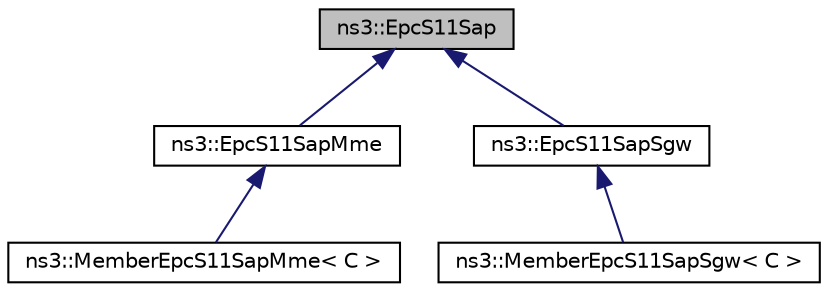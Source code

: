 digraph "ns3::EpcS11Sap"
{
 // LATEX_PDF_SIZE
  edge [fontname="Helvetica",fontsize="10",labelfontname="Helvetica",labelfontsize="10"];
  node [fontname="Helvetica",fontsize="10",shape=record];
  Node1 [label="ns3::EpcS11Sap",height=0.2,width=0.4,color="black", fillcolor="grey75", style="filled", fontcolor="black",tooltip="EpcS11Sap."];
  Node1 -> Node2 [dir="back",color="midnightblue",fontsize="10",style="solid",fontname="Helvetica"];
  Node2 [label="ns3::EpcS11SapMme",height=0.2,width=0.4,color="black", fillcolor="white", style="filled",URL="$classns3_1_1_epc_s11_sap_mme.html",tooltip="MME side of the S11 Service Access Point (SAP), provides the MME methods to be called when an S11 mes..."];
  Node2 -> Node3 [dir="back",color="midnightblue",fontsize="10",style="solid",fontname="Helvetica"];
  Node3 [label="ns3::MemberEpcS11SapMme\< C \>",height=0.2,width=0.4,color="black", fillcolor="white", style="filled",URL="$classns3_1_1_member_epc_s11_sap_mme.html",tooltip="Template for the implementation of the EpcS11SapMme as a member of an owner class of type C to which ..."];
  Node1 -> Node4 [dir="back",color="midnightblue",fontsize="10",style="solid",fontname="Helvetica"];
  Node4 [label="ns3::EpcS11SapSgw",height=0.2,width=0.4,color="black", fillcolor="white", style="filled",URL="$classns3_1_1_epc_s11_sap_sgw.html",tooltip="SGW side of the S11 Service Access Point (SAP), provides the SGW methods to be called when an S11 mes..."];
  Node4 -> Node5 [dir="back",color="midnightblue",fontsize="10",style="solid",fontname="Helvetica"];
  Node5 [label="ns3::MemberEpcS11SapSgw\< C \>",height=0.2,width=0.4,color="black", fillcolor="white", style="filled",URL="$classns3_1_1_member_epc_s11_sap_sgw.html",tooltip="Template for the implementation of the EpcS11SapSgw as a member of an owner class of type C to which ..."];
}
